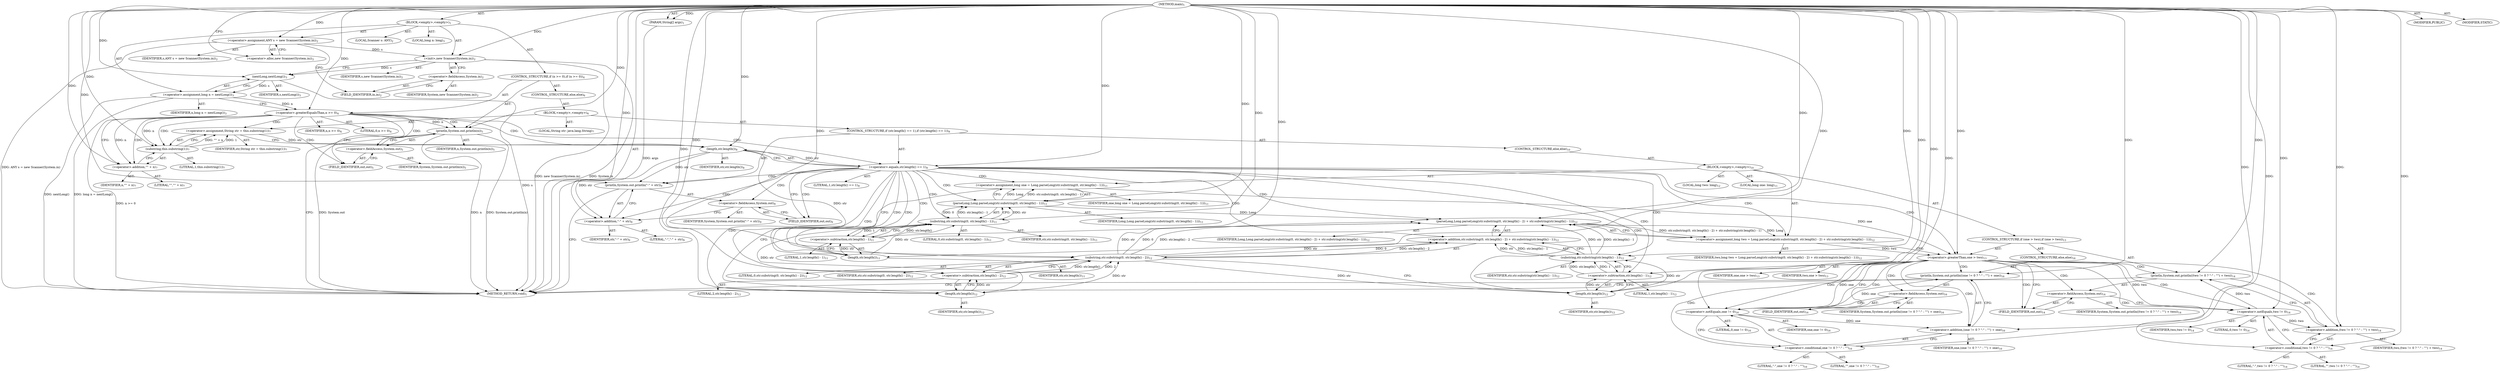 digraph "main" {  
"19" [label = <(METHOD,main)<SUB>1</SUB>> ]
"20" [label = <(PARAM,String[] args)<SUB>1</SUB>> ]
"21" [label = <(BLOCK,&lt;empty&gt;,&lt;empty&gt;)<SUB>1</SUB>> ]
"4" [label = <(LOCAL,Scanner s: ANY)<SUB>2</SUB>> ]
"22" [label = <(&lt;operator&gt;.assignment,ANY s = new Scanner(System.in))<SUB>2</SUB>> ]
"23" [label = <(IDENTIFIER,s,ANY s = new Scanner(System.in))<SUB>2</SUB>> ]
"24" [label = <(&lt;operator&gt;.alloc,new Scanner(System.in))<SUB>2</SUB>> ]
"25" [label = <(&lt;init&gt;,new Scanner(System.in))<SUB>2</SUB>> ]
"3" [label = <(IDENTIFIER,s,new Scanner(System.in))<SUB>2</SUB>> ]
"26" [label = <(&lt;operator&gt;.fieldAccess,System.in)<SUB>2</SUB>> ]
"27" [label = <(IDENTIFIER,System,new Scanner(System.in))<SUB>2</SUB>> ]
"28" [label = <(FIELD_IDENTIFIER,in,in)<SUB>2</SUB>> ]
"29" [label = <(LOCAL,long n: long)<SUB>3</SUB>> ]
"30" [label = <(&lt;operator&gt;.assignment,long n = nextLong())<SUB>3</SUB>> ]
"31" [label = <(IDENTIFIER,n,long n = nextLong())<SUB>3</SUB>> ]
"32" [label = <(nextLong,nextLong())<SUB>3</SUB>> ]
"33" [label = <(IDENTIFIER,s,nextLong())<SUB>3</SUB>> ]
"34" [label = <(CONTROL_STRUCTURE,if (n &gt;= 0),if (n &gt;= 0))<SUB>4</SUB>> ]
"35" [label = <(&lt;operator&gt;.greaterEqualsThan,n &gt;= 0)<SUB>4</SUB>> ]
"36" [label = <(IDENTIFIER,n,n &gt;= 0)<SUB>4</SUB>> ]
"37" [label = <(LITERAL,0,n &gt;= 0)<SUB>4</SUB>> ]
"38" [label = <(println,System.out.println(n))<SUB>5</SUB>> ]
"39" [label = <(&lt;operator&gt;.fieldAccess,System.out)<SUB>5</SUB>> ]
"40" [label = <(IDENTIFIER,System,System.out.println(n))<SUB>5</SUB>> ]
"41" [label = <(FIELD_IDENTIFIER,out,out)<SUB>5</SUB>> ]
"42" [label = <(IDENTIFIER,n,System.out.println(n))<SUB>5</SUB>> ]
"43" [label = <(CONTROL_STRUCTURE,else,else)<SUB>6</SUB>> ]
"44" [label = <(BLOCK,&lt;empty&gt;,&lt;empty&gt;)<SUB>6</SUB>> ]
"45" [label = <(LOCAL,String str: java.lang.String)<SUB>7</SUB>> ]
"46" [label = <(&lt;operator&gt;.assignment,String str = this.substring(1))<SUB>7</SUB>> ]
"47" [label = <(IDENTIFIER,str,String str = this.substring(1))<SUB>7</SUB>> ]
"48" [label = <(substring,this.substring(1))<SUB>7</SUB>> ]
"49" [label = <(&lt;operator&gt;.addition,&quot;&quot; + n)<SUB>7</SUB>> ]
"50" [label = <(LITERAL,&quot;&quot;,&quot;&quot; + n)<SUB>7</SUB>> ]
"51" [label = <(IDENTIFIER,n,&quot;&quot; + n)<SUB>7</SUB>> ]
"52" [label = <(LITERAL,1,this.substring(1))<SUB>7</SUB>> ]
"53" [label = <(CONTROL_STRUCTURE,if (str.length() == 1),if (str.length() == 1))<SUB>8</SUB>> ]
"54" [label = <(&lt;operator&gt;.equals,str.length() == 1)<SUB>8</SUB>> ]
"55" [label = <(length,str.length())<SUB>8</SUB>> ]
"56" [label = <(IDENTIFIER,str,str.length())<SUB>8</SUB>> ]
"57" [label = <(LITERAL,1,str.length() == 1)<SUB>8</SUB>> ]
"58" [label = <(println,System.out.println(&quot;-&quot; + str))<SUB>9</SUB>> ]
"59" [label = <(&lt;operator&gt;.fieldAccess,System.out)<SUB>9</SUB>> ]
"60" [label = <(IDENTIFIER,System,System.out.println(&quot;-&quot; + str))<SUB>9</SUB>> ]
"61" [label = <(FIELD_IDENTIFIER,out,out)<SUB>9</SUB>> ]
"62" [label = <(&lt;operator&gt;.addition,&quot;-&quot; + str)<SUB>9</SUB>> ]
"63" [label = <(LITERAL,&quot;-&quot;,&quot;-&quot; + str)<SUB>9</SUB>> ]
"64" [label = <(IDENTIFIER,str,&quot;-&quot; + str)<SUB>9</SUB>> ]
"65" [label = <(CONTROL_STRUCTURE,else,else)<SUB>10</SUB>> ]
"66" [label = <(BLOCK,&lt;empty&gt;,&lt;empty&gt;)<SUB>10</SUB>> ]
"67" [label = <(LOCAL,long one: long)<SUB>11</SUB>> ]
"68" [label = <(&lt;operator&gt;.assignment,long one = Long.parseLong(str.substring(0, str.length() - 1)))<SUB>11</SUB>> ]
"69" [label = <(IDENTIFIER,one,long one = Long.parseLong(str.substring(0, str.length() - 1)))<SUB>11</SUB>> ]
"70" [label = <(parseLong,Long.parseLong(str.substring(0, str.length() - 1)))<SUB>11</SUB>> ]
"71" [label = <(IDENTIFIER,Long,Long.parseLong(str.substring(0, str.length() - 1)))<SUB>11</SUB>> ]
"72" [label = <(substring,str.substring(0, str.length() - 1))<SUB>11</SUB>> ]
"73" [label = <(IDENTIFIER,str,str.substring(0, str.length() - 1))<SUB>11</SUB>> ]
"74" [label = <(LITERAL,0,str.substring(0, str.length() - 1))<SUB>11</SUB>> ]
"75" [label = <(&lt;operator&gt;.subtraction,str.length() - 1)<SUB>11</SUB>> ]
"76" [label = <(length,str.length())<SUB>11</SUB>> ]
"77" [label = <(IDENTIFIER,str,str.length())<SUB>11</SUB>> ]
"78" [label = <(LITERAL,1,str.length() - 1)<SUB>11</SUB>> ]
"79" [label = <(LOCAL,long two: long)<SUB>12</SUB>> ]
"80" [label = <(&lt;operator&gt;.assignment,long two = Long.parseLong(str.substring(0, str.length() - 2) + str.substring(str.length() - 1)))<SUB>12</SUB>> ]
"81" [label = <(IDENTIFIER,two,long two = Long.parseLong(str.substring(0, str.length() - 2) + str.substring(str.length() - 1)))<SUB>12</SUB>> ]
"82" [label = <(parseLong,Long.parseLong(str.substring(0, str.length() - 2) + str.substring(str.length() - 1)))<SUB>12</SUB>> ]
"83" [label = <(IDENTIFIER,Long,Long.parseLong(str.substring(0, str.length() - 2) + str.substring(str.length() - 1)))<SUB>12</SUB>> ]
"84" [label = <(&lt;operator&gt;.addition,str.substring(0, str.length() - 2) + str.substring(str.length() - 1))<SUB>12</SUB>> ]
"85" [label = <(substring,str.substring(0, str.length() - 2))<SUB>12</SUB>> ]
"86" [label = <(IDENTIFIER,str,str.substring(0, str.length() - 2))<SUB>12</SUB>> ]
"87" [label = <(LITERAL,0,str.substring(0, str.length() - 2))<SUB>12</SUB>> ]
"88" [label = <(&lt;operator&gt;.subtraction,str.length() - 2)<SUB>12</SUB>> ]
"89" [label = <(length,str.length())<SUB>12</SUB>> ]
"90" [label = <(IDENTIFIER,str,str.length())<SUB>12</SUB>> ]
"91" [label = <(LITERAL,2,str.length() - 2)<SUB>12</SUB>> ]
"92" [label = <(substring,str.substring(str.length() - 1))<SUB>12</SUB>> ]
"93" [label = <(IDENTIFIER,str,str.substring(str.length() - 1))<SUB>12</SUB>> ]
"94" [label = <(&lt;operator&gt;.subtraction,str.length() - 1)<SUB>12</SUB>> ]
"95" [label = <(length,str.length())<SUB>12</SUB>> ]
"96" [label = <(IDENTIFIER,str,str.length())<SUB>12</SUB>> ]
"97" [label = <(LITERAL,1,str.length() - 1)<SUB>12</SUB>> ]
"98" [label = <(CONTROL_STRUCTURE,if (one &gt; two),if (one &gt; two))<SUB>13</SUB>> ]
"99" [label = <(&lt;operator&gt;.greaterThan,one &gt; two)<SUB>13</SUB>> ]
"100" [label = <(IDENTIFIER,one,one &gt; two)<SUB>13</SUB>> ]
"101" [label = <(IDENTIFIER,two,one &gt; two)<SUB>13</SUB>> ]
"102" [label = <(println,System.out.println((two != 0 ? &quot;-&quot; : &quot;&quot;) + two))<SUB>14</SUB>> ]
"103" [label = <(&lt;operator&gt;.fieldAccess,System.out)<SUB>14</SUB>> ]
"104" [label = <(IDENTIFIER,System,System.out.println((two != 0 ? &quot;-&quot; : &quot;&quot;) + two))<SUB>14</SUB>> ]
"105" [label = <(FIELD_IDENTIFIER,out,out)<SUB>14</SUB>> ]
"106" [label = <(&lt;operator&gt;.addition,(two != 0 ? &quot;-&quot; : &quot;&quot;) + two)<SUB>14</SUB>> ]
"107" [label = <(&lt;operator&gt;.conditional,two != 0 ? &quot;-&quot; : &quot;&quot;)<SUB>14</SUB>> ]
"108" [label = <(&lt;operator&gt;.notEquals,two != 0)<SUB>14</SUB>> ]
"109" [label = <(IDENTIFIER,two,two != 0)<SUB>14</SUB>> ]
"110" [label = <(LITERAL,0,two != 0)<SUB>14</SUB>> ]
"111" [label = <(LITERAL,&quot;-&quot;,two != 0 ? &quot;-&quot; : &quot;&quot;)<SUB>14</SUB>> ]
"112" [label = <(LITERAL,&quot;&quot;,two != 0 ? &quot;-&quot; : &quot;&quot;)<SUB>14</SUB>> ]
"113" [label = <(IDENTIFIER,two,(two != 0 ? &quot;-&quot; : &quot;&quot;) + two)<SUB>14</SUB>> ]
"114" [label = <(CONTROL_STRUCTURE,else,else)<SUB>16</SUB>> ]
"115" [label = <(println,System.out.println((one != 0 ? &quot;-&quot; : &quot;&quot;) + one))<SUB>16</SUB>> ]
"116" [label = <(&lt;operator&gt;.fieldAccess,System.out)<SUB>16</SUB>> ]
"117" [label = <(IDENTIFIER,System,System.out.println((one != 0 ? &quot;-&quot; : &quot;&quot;) + one))<SUB>16</SUB>> ]
"118" [label = <(FIELD_IDENTIFIER,out,out)<SUB>16</SUB>> ]
"119" [label = <(&lt;operator&gt;.addition,(one != 0 ? &quot;-&quot; : &quot;&quot;) + one)<SUB>16</SUB>> ]
"120" [label = <(&lt;operator&gt;.conditional,one != 0 ? &quot;-&quot; : &quot;&quot;)<SUB>16</SUB>> ]
"121" [label = <(&lt;operator&gt;.notEquals,one != 0)<SUB>16</SUB>> ]
"122" [label = <(IDENTIFIER,one,one != 0)<SUB>16</SUB>> ]
"123" [label = <(LITERAL,0,one != 0)<SUB>16</SUB>> ]
"124" [label = <(LITERAL,&quot;-&quot;,one != 0 ? &quot;-&quot; : &quot;&quot;)<SUB>16</SUB>> ]
"125" [label = <(LITERAL,&quot;&quot;,one != 0 ? &quot;-&quot; : &quot;&quot;)<SUB>16</SUB>> ]
"126" [label = <(IDENTIFIER,one,(one != 0 ? &quot;-&quot; : &quot;&quot;) + one)<SUB>16</SUB>> ]
"127" [label = <(MODIFIER,PUBLIC)> ]
"128" [label = <(MODIFIER,STATIC)> ]
"129" [label = <(METHOD_RETURN,void)<SUB>1</SUB>> ]
  "19" -> "20"  [ label = "AST: "] 
  "19" -> "21"  [ label = "AST: "] 
  "19" -> "127"  [ label = "AST: "] 
  "19" -> "128"  [ label = "AST: "] 
  "19" -> "129"  [ label = "AST: "] 
  "21" -> "4"  [ label = "AST: "] 
  "21" -> "22"  [ label = "AST: "] 
  "21" -> "25"  [ label = "AST: "] 
  "21" -> "29"  [ label = "AST: "] 
  "21" -> "30"  [ label = "AST: "] 
  "21" -> "34"  [ label = "AST: "] 
  "22" -> "23"  [ label = "AST: "] 
  "22" -> "24"  [ label = "AST: "] 
  "25" -> "3"  [ label = "AST: "] 
  "25" -> "26"  [ label = "AST: "] 
  "26" -> "27"  [ label = "AST: "] 
  "26" -> "28"  [ label = "AST: "] 
  "30" -> "31"  [ label = "AST: "] 
  "30" -> "32"  [ label = "AST: "] 
  "32" -> "33"  [ label = "AST: "] 
  "34" -> "35"  [ label = "AST: "] 
  "34" -> "38"  [ label = "AST: "] 
  "34" -> "43"  [ label = "AST: "] 
  "35" -> "36"  [ label = "AST: "] 
  "35" -> "37"  [ label = "AST: "] 
  "38" -> "39"  [ label = "AST: "] 
  "38" -> "42"  [ label = "AST: "] 
  "39" -> "40"  [ label = "AST: "] 
  "39" -> "41"  [ label = "AST: "] 
  "43" -> "44"  [ label = "AST: "] 
  "44" -> "45"  [ label = "AST: "] 
  "44" -> "46"  [ label = "AST: "] 
  "44" -> "53"  [ label = "AST: "] 
  "46" -> "47"  [ label = "AST: "] 
  "46" -> "48"  [ label = "AST: "] 
  "48" -> "49"  [ label = "AST: "] 
  "48" -> "52"  [ label = "AST: "] 
  "49" -> "50"  [ label = "AST: "] 
  "49" -> "51"  [ label = "AST: "] 
  "53" -> "54"  [ label = "AST: "] 
  "53" -> "58"  [ label = "AST: "] 
  "53" -> "65"  [ label = "AST: "] 
  "54" -> "55"  [ label = "AST: "] 
  "54" -> "57"  [ label = "AST: "] 
  "55" -> "56"  [ label = "AST: "] 
  "58" -> "59"  [ label = "AST: "] 
  "58" -> "62"  [ label = "AST: "] 
  "59" -> "60"  [ label = "AST: "] 
  "59" -> "61"  [ label = "AST: "] 
  "62" -> "63"  [ label = "AST: "] 
  "62" -> "64"  [ label = "AST: "] 
  "65" -> "66"  [ label = "AST: "] 
  "66" -> "67"  [ label = "AST: "] 
  "66" -> "68"  [ label = "AST: "] 
  "66" -> "79"  [ label = "AST: "] 
  "66" -> "80"  [ label = "AST: "] 
  "66" -> "98"  [ label = "AST: "] 
  "68" -> "69"  [ label = "AST: "] 
  "68" -> "70"  [ label = "AST: "] 
  "70" -> "71"  [ label = "AST: "] 
  "70" -> "72"  [ label = "AST: "] 
  "72" -> "73"  [ label = "AST: "] 
  "72" -> "74"  [ label = "AST: "] 
  "72" -> "75"  [ label = "AST: "] 
  "75" -> "76"  [ label = "AST: "] 
  "75" -> "78"  [ label = "AST: "] 
  "76" -> "77"  [ label = "AST: "] 
  "80" -> "81"  [ label = "AST: "] 
  "80" -> "82"  [ label = "AST: "] 
  "82" -> "83"  [ label = "AST: "] 
  "82" -> "84"  [ label = "AST: "] 
  "84" -> "85"  [ label = "AST: "] 
  "84" -> "92"  [ label = "AST: "] 
  "85" -> "86"  [ label = "AST: "] 
  "85" -> "87"  [ label = "AST: "] 
  "85" -> "88"  [ label = "AST: "] 
  "88" -> "89"  [ label = "AST: "] 
  "88" -> "91"  [ label = "AST: "] 
  "89" -> "90"  [ label = "AST: "] 
  "92" -> "93"  [ label = "AST: "] 
  "92" -> "94"  [ label = "AST: "] 
  "94" -> "95"  [ label = "AST: "] 
  "94" -> "97"  [ label = "AST: "] 
  "95" -> "96"  [ label = "AST: "] 
  "98" -> "99"  [ label = "AST: "] 
  "98" -> "102"  [ label = "AST: "] 
  "98" -> "114"  [ label = "AST: "] 
  "99" -> "100"  [ label = "AST: "] 
  "99" -> "101"  [ label = "AST: "] 
  "102" -> "103"  [ label = "AST: "] 
  "102" -> "106"  [ label = "AST: "] 
  "103" -> "104"  [ label = "AST: "] 
  "103" -> "105"  [ label = "AST: "] 
  "106" -> "107"  [ label = "AST: "] 
  "106" -> "113"  [ label = "AST: "] 
  "107" -> "108"  [ label = "AST: "] 
  "107" -> "111"  [ label = "AST: "] 
  "107" -> "112"  [ label = "AST: "] 
  "108" -> "109"  [ label = "AST: "] 
  "108" -> "110"  [ label = "AST: "] 
  "114" -> "115"  [ label = "AST: "] 
  "115" -> "116"  [ label = "AST: "] 
  "115" -> "119"  [ label = "AST: "] 
  "116" -> "117"  [ label = "AST: "] 
  "116" -> "118"  [ label = "AST: "] 
  "119" -> "120"  [ label = "AST: "] 
  "119" -> "126"  [ label = "AST: "] 
  "120" -> "121"  [ label = "AST: "] 
  "120" -> "124"  [ label = "AST: "] 
  "120" -> "125"  [ label = "AST: "] 
  "121" -> "122"  [ label = "AST: "] 
  "121" -> "123"  [ label = "AST: "] 
  "22" -> "28"  [ label = "CFG: "] 
  "25" -> "32"  [ label = "CFG: "] 
  "30" -> "35"  [ label = "CFG: "] 
  "24" -> "22"  [ label = "CFG: "] 
  "26" -> "25"  [ label = "CFG: "] 
  "32" -> "30"  [ label = "CFG: "] 
  "35" -> "41"  [ label = "CFG: "] 
  "35" -> "49"  [ label = "CFG: "] 
  "38" -> "129"  [ label = "CFG: "] 
  "28" -> "26"  [ label = "CFG: "] 
  "39" -> "38"  [ label = "CFG: "] 
  "41" -> "39"  [ label = "CFG: "] 
  "46" -> "55"  [ label = "CFG: "] 
  "48" -> "46"  [ label = "CFG: "] 
  "54" -> "61"  [ label = "CFG: "] 
  "54" -> "76"  [ label = "CFG: "] 
  "58" -> "129"  [ label = "CFG: "] 
  "49" -> "48"  [ label = "CFG: "] 
  "55" -> "54"  [ label = "CFG: "] 
  "59" -> "62"  [ label = "CFG: "] 
  "62" -> "58"  [ label = "CFG: "] 
  "61" -> "59"  [ label = "CFG: "] 
  "68" -> "89"  [ label = "CFG: "] 
  "80" -> "99"  [ label = "CFG: "] 
  "70" -> "68"  [ label = "CFG: "] 
  "82" -> "80"  [ label = "CFG: "] 
  "99" -> "105"  [ label = "CFG: "] 
  "99" -> "118"  [ label = "CFG: "] 
  "102" -> "129"  [ label = "CFG: "] 
  "72" -> "70"  [ label = "CFG: "] 
  "84" -> "82"  [ label = "CFG: "] 
  "103" -> "108"  [ label = "CFG: "] 
  "106" -> "102"  [ label = "CFG: "] 
  "115" -> "129"  [ label = "CFG: "] 
  "75" -> "72"  [ label = "CFG: "] 
  "85" -> "95"  [ label = "CFG: "] 
  "92" -> "84"  [ label = "CFG: "] 
  "105" -> "103"  [ label = "CFG: "] 
  "107" -> "106"  [ label = "CFG: "] 
  "116" -> "121"  [ label = "CFG: "] 
  "119" -> "115"  [ label = "CFG: "] 
  "76" -> "75"  [ label = "CFG: "] 
  "88" -> "85"  [ label = "CFG: "] 
  "94" -> "92"  [ label = "CFG: "] 
  "108" -> "107"  [ label = "CFG: "] 
  "118" -> "116"  [ label = "CFG: "] 
  "120" -> "119"  [ label = "CFG: "] 
  "89" -> "88"  [ label = "CFG: "] 
  "95" -> "94"  [ label = "CFG: "] 
  "121" -> "120"  [ label = "CFG: "] 
  "19" -> "24"  [ label = "CFG: "] 
  "20" -> "129"  [ label = "DDG: args"] 
  "22" -> "129"  [ label = "DDG: ANY s = new Scanner(System.in)"] 
  "25" -> "129"  [ label = "DDG: System.in"] 
  "25" -> "129"  [ label = "DDG: new Scanner(System.in)"] 
  "32" -> "129"  [ label = "DDG: s"] 
  "30" -> "129"  [ label = "DDG: nextLong()"] 
  "30" -> "129"  [ label = "DDG: long n = nextLong()"] 
  "35" -> "129"  [ label = "DDG: n &gt;= 0"] 
  "38" -> "129"  [ label = "DDG: System.out"] 
  "38" -> "129"  [ label = "DDG: n"] 
  "38" -> "129"  [ label = "DDG: System.out.println(n)"] 
  "19" -> "20"  [ label = "DDG: "] 
  "19" -> "22"  [ label = "DDG: "] 
  "32" -> "30"  [ label = "DDG: s"] 
  "22" -> "25"  [ label = "DDG: s"] 
  "19" -> "25"  [ label = "DDG: "] 
  "25" -> "32"  [ label = "DDG: s"] 
  "19" -> "32"  [ label = "DDG: "] 
  "30" -> "35"  [ label = "DDG: n"] 
  "19" -> "35"  [ label = "DDG: "] 
  "35" -> "38"  [ label = "DDG: n"] 
  "19" -> "38"  [ label = "DDG: "] 
  "48" -> "46"  [ label = "DDG: &quot;&quot; + n"] 
  "48" -> "46"  [ label = "DDG: 1"] 
  "19" -> "48"  [ label = "DDG: "] 
  "35" -> "48"  [ label = "DDG: n"] 
  "55" -> "54"  [ label = "DDG: str"] 
  "19" -> "54"  [ label = "DDG: "] 
  "19" -> "58"  [ label = "DDG: "] 
  "55" -> "58"  [ label = "DDG: str"] 
  "19" -> "49"  [ label = "DDG: "] 
  "35" -> "49"  [ label = "DDG: n"] 
  "46" -> "55"  [ label = "DDG: str"] 
  "19" -> "55"  [ label = "DDG: "] 
  "19" -> "62"  [ label = "DDG: "] 
  "55" -> "62"  [ label = "DDG: str"] 
  "70" -> "68"  [ label = "DDG: Long"] 
  "70" -> "68"  [ label = "DDG: str.substring(0, str.length() - 1)"] 
  "82" -> "80"  [ label = "DDG: Long"] 
  "82" -> "80"  [ label = "DDG: str.substring(0, str.length() - 2) + str.substring(str.length() - 1)"] 
  "19" -> "70"  [ label = "DDG: "] 
  "72" -> "70"  [ label = "DDG: str"] 
  "72" -> "70"  [ label = "DDG: 0"] 
  "72" -> "70"  [ label = "DDG: str.length() - 1"] 
  "70" -> "82"  [ label = "DDG: Long"] 
  "19" -> "82"  [ label = "DDG: "] 
  "85" -> "82"  [ label = "DDG: str"] 
  "85" -> "82"  [ label = "DDG: 0"] 
  "85" -> "82"  [ label = "DDG: str.length() - 2"] 
  "92" -> "82"  [ label = "DDG: str"] 
  "92" -> "82"  [ label = "DDG: str.length() - 1"] 
  "68" -> "99"  [ label = "DDG: one"] 
  "19" -> "99"  [ label = "DDG: "] 
  "80" -> "99"  [ label = "DDG: two"] 
  "19" -> "102"  [ label = "DDG: "] 
  "108" -> "102"  [ label = "DDG: two"] 
  "76" -> "72"  [ label = "DDG: str"] 
  "19" -> "72"  [ label = "DDG: "] 
  "75" -> "72"  [ label = "DDG: str.length()"] 
  "75" -> "72"  [ label = "DDG: 1"] 
  "85" -> "84"  [ label = "DDG: str"] 
  "85" -> "84"  [ label = "DDG: 0"] 
  "85" -> "84"  [ label = "DDG: str.length() - 2"] 
  "92" -> "84"  [ label = "DDG: str"] 
  "92" -> "84"  [ label = "DDG: str.length() - 1"] 
  "19" -> "106"  [ label = "DDG: "] 
  "108" -> "106"  [ label = "DDG: two"] 
  "19" -> "115"  [ label = "DDG: "] 
  "121" -> "115"  [ label = "DDG: one"] 
  "76" -> "75"  [ label = "DDG: str"] 
  "19" -> "75"  [ label = "DDG: "] 
  "89" -> "85"  [ label = "DDG: str"] 
  "19" -> "85"  [ label = "DDG: "] 
  "88" -> "85"  [ label = "DDG: str.length()"] 
  "88" -> "85"  [ label = "DDG: 2"] 
  "95" -> "92"  [ label = "DDG: str"] 
  "19" -> "92"  [ label = "DDG: "] 
  "94" -> "92"  [ label = "DDG: str.length()"] 
  "94" -> "92"  [ label = "DDG: 1"] 
  "19" -> "107"  [ label = "DDG: "] 
  "19" -> "119"  [ label = "DDG: "] 
  "121" -> "119"  [ label = "DDG: one"] 
  "55" -> "76"  [ label = "DDG: str"] 
  "19" -> "76"  [ label = "DDG: "] 
  "89" -> "88"  [ label = "DDG: str"] 
  "19" -> "88"  [ label = "DDG: "] 
  "95" -> "94"  [ label = "DDG: str"] 
  "19" -> "94"  [ label = "DDG: "] 
  "99" -> "108"  [ label = "DDG: two"] 
  "19" -> "108"  [ label = "DDG: "] 
  "19" -> "120"  [ label = "DDG: "] 
  "72" -> "89"  [ label = "DDG: str"] 
  "19" -> "89"  [ label = "DDG: "] 
  "85" -> "95"  [ label = "DDG: str"] 
  "19" -> "95"  [ label = "DDG: "] 
  "99" -> "121"  [ label = "DDG: one"] 
  "19" -> "121"  [ label = "DDG: "] 
  "35" -> "48"  [ label = "CDG: "] 
  "35" -> "49"  [ label = "CDG: "] 
  "35" -> "46"  [ label = "CDG: "] 
  "35" -> "38"  [ label = "CDG: "] 
  "35" -> "54"  [ label = "CDG: "] 
  "35" -> "41"  [ label = "CDG: "] 
  "35" -> "55"  [ label = "CDG: "] 
  "35" -> "39"  [ label = "CDG: "] 
  "54" -> "94"  [ label = "CDG: "] 
  "54" -> "68"  [ label = "CDG: "] 
  "54" -> "89"  [ label = "CDG: "] 
  "54" -> "75"  [ label = "CDG: "] 
  "54" -> "99"  [ label = "CDG: "] 
  "54" -> "84"  [ label = "CDG: "] 
  "54" -> "85"  [ label = "CDG: "] 
  "54" -> "72"  [ label = "CDG: "] 
  "54" -> "95"  [ label = "CDG: "] 
  "54" -> "92"  [ label = "CDG: "] 
  "54" -> "76"  [ label = "CDG: "] 
  "54" -> "59"  [ label = "CDG: "] 
  "54" -> "82"  [ label = "CDG: "] 
  "54" -> "80"  [ label = "CDG: "] 
  "54" -> "58"  [ label = "CDG: "] 
  "54" -> "61"  [ label = "CDG: "] 
  "54" -> "88"  [ label = "CDG: "] 
  "54" -> "70"  [ label = "CDG: "] 
  "54" -> "62"  [ label = "CDG: "] 
  "99" -> "107"  [ label = "CDG: "] 
  "99" -> "115"  [ label = "CDG: "] 
  "99" -> "120"  [ label = "CDG: "] 
  "99" -> "116"  [ label = "CDG: "] 
  "99" -> "102"  [ label = "CDG: "] 
  "99" -> "103"  [ label = "CDG: "] 
  "99" -> "119"  [ label = "CDG: "] 
  "99" -> "121"  [ label = "CDG: "] 
  "99" -> "106"  [ label = "CDG: "] 
  "99" -> "105"  [ label = "CDG: "] 
  "99" -> "118"  [ label = "CDG: "] 
  "99" -> "108"  [ label = "CDG: "] 
}
